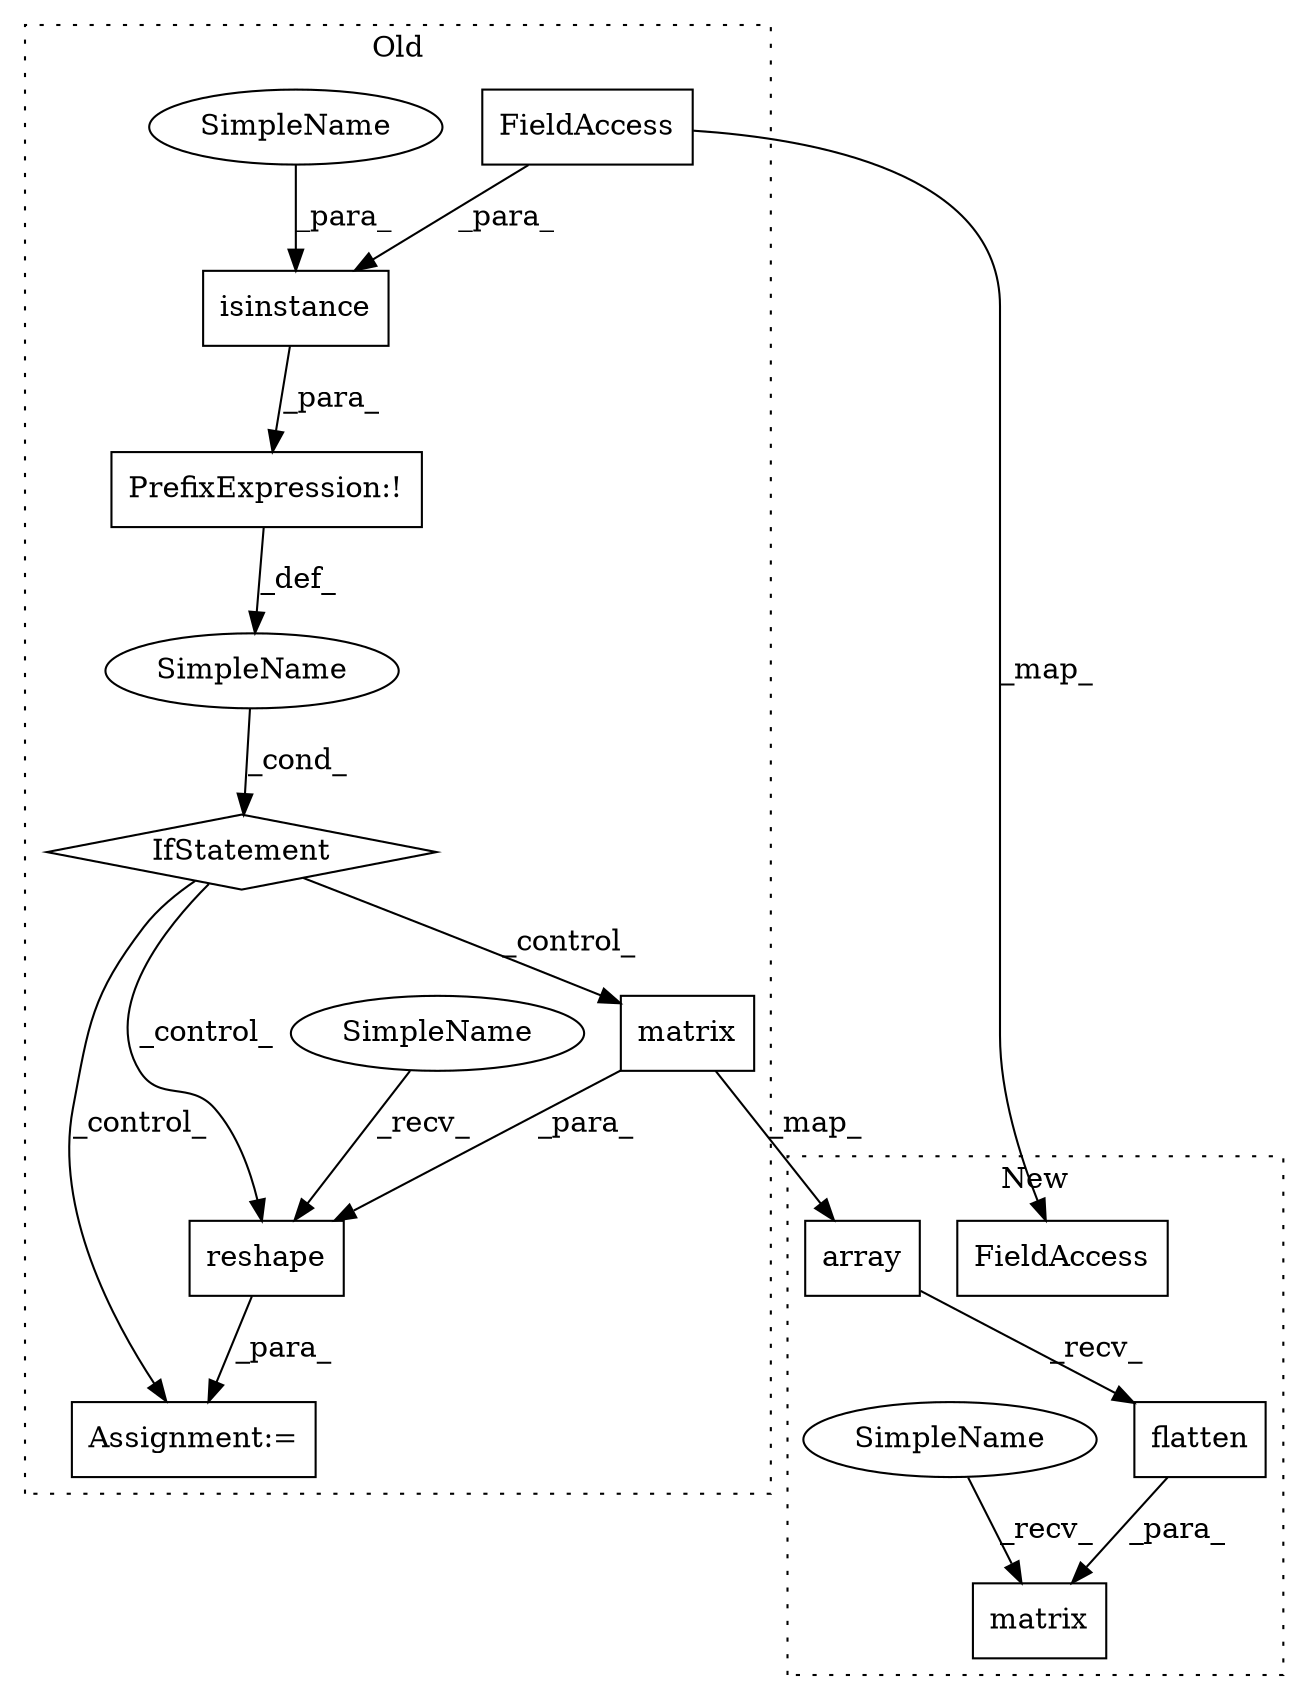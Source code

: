 digraph G {
subgraph cluster0 {
4 [label="matrix" a="32" s="1478,1486" l="7,1" shape="box"];
5 [label="PrefixExpression:!" a="38" s="1309" l="1" shape="box"];
6 [label="reshape" a="32" s="1505,1544" l="8,2" shape="box"];
7 [label="SimpleName" a="42" s="" l="" shape="ellipse"];
8 [label="isinstance" a="32" s="1310,1335" l="11,1" shape="box"];
9 [label="IfStatement" a="25" s="1305,1336" l="4,2" shape="diamond"];
10 [label="Assignment:=" a="7" s="1498" l="1" shape="box"];
12 [label="FieldAccess" a="22" s="1323" l="12" shape="box"];
13 [label="SimpleName" a="42" s="1499" l="5" shape="ellipse"];
14 [label="SimpleName" a="42" s="1321" l="1" shape="ellipse"];
label = "Old";
style="dotted";
}
subgraph cluster1 {
1 [label="matrix" a="32" s="1357,1409" l="7,1" shape="box"];
2 [label="flatten" a="32" s="1332" l="9" shape="box"];
3 [label="array" a="32" s="1323,1330" l="6,1" shape="box"];
11 [label="FieldAccess" a="22" s="1192" l="12" shape="box"];
15 [label="SimpleName" a="42" s="1351" l="5" shape="ellipse"];
label = "New";
style="dotted";
}
2 -> 1 [label="_para_"];
3 -> 2 [label="_recv_"];
4 -> 3 [label="_map_"];
4 -> 6 [label="_para_"];
5 -> 7 [label="_def_"];
6 -> 10 [label="_para_"];
7 -> 9 [label="_cond_"];
8 -> 5 [label="_para_"];
9 -> 6 [label="_control_"];
9 -> 10 [label="_control_"];
9 -> 4 [label="_control_"];
12 -> 11 [label="_map_"];
12 -> 8 [label="_para_"];
13 -> 6 [label="_recv_"];
14 -> 8 [label="_para_"];
15 -> 1 [label="_recv_"];
}